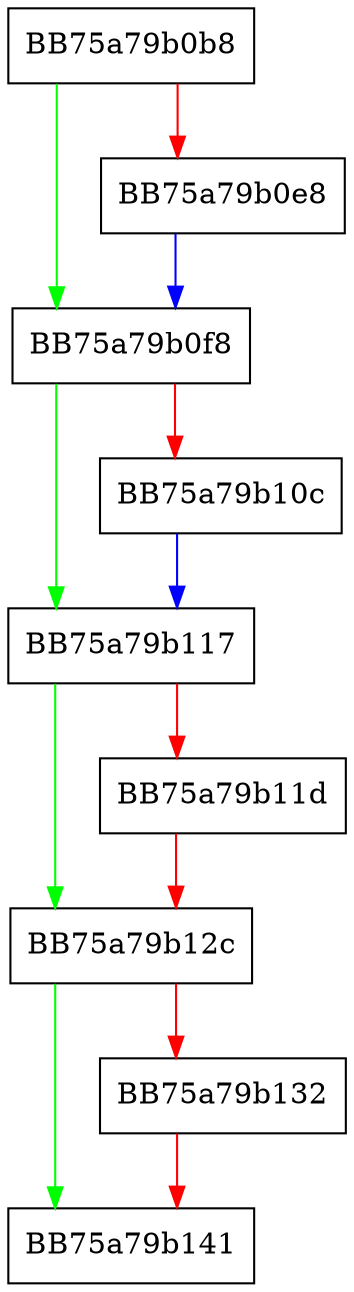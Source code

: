 digraph fseek {
  node [shape="box"];
  graph [splines=ortho];
  BB75a79b0b8 -> BB75a79b0f8 [color="green"];
  BB75a79b0b8 -> BB75a79b0e8 [color="red"];
  BB75a79b0e8 -> BB75a79b0f8 [color="blue"];
  BB75a79b0f8 -> BB75a79b117 [color="green"];
  BB75a79b0f8 -> BB75a79b10c [color="red"];
  BB75a79b10c -> BB75a79b117 [color="blue"];
  BB75a79b117 -> BB75a79b12c [color="green"];
  BB75a79b117 -> BB75a79b11d [color="red"];
  BB75a79b11d -> BB75a79b12c [color="red"];
  BB75a79b12c -> BB75a79b141 [color="green"];
  BB75a79b12c -> BB75a79b132 [color="red"];
  BB75a79b132 -> BB75a79b141 [color="red"];
}